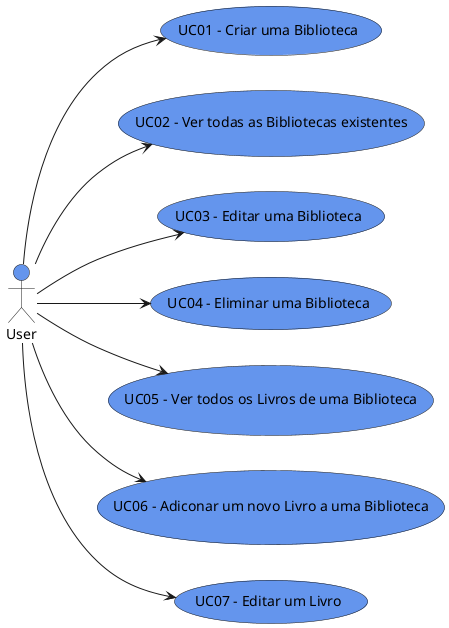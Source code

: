 @startuml
'https://plantuml.com/use-case-diagram

left to right direction

actor User as User #6495ED

usecase "UC01 - Criar uma Biblioteca" as UC01 #6495ED
usecase "UC02 - Ver todas as Bibliotecas existentes" as UC02 #6495ED
usecase "UC03 - Editar uma Biblioteca" as UC03 #6495ED
usecase "UC04 - Eliminar uma Biblioteca" as UC04 #6495ED
usecase "UC05 - Ver todos os Livros de uma Biblioteca" as UC05 #6495ED
usecase "UC06 - Adiconar um novo Livro a uma Biblioteca" as UC06 #6495ED
usecase "UC07 - Editar um Livro" as UC07 #6495ED


User --> UC01
User --> UC02
User --> UC03
User --> UC04
User --> UC05
User --> UC06
User --> UC07












@enduml